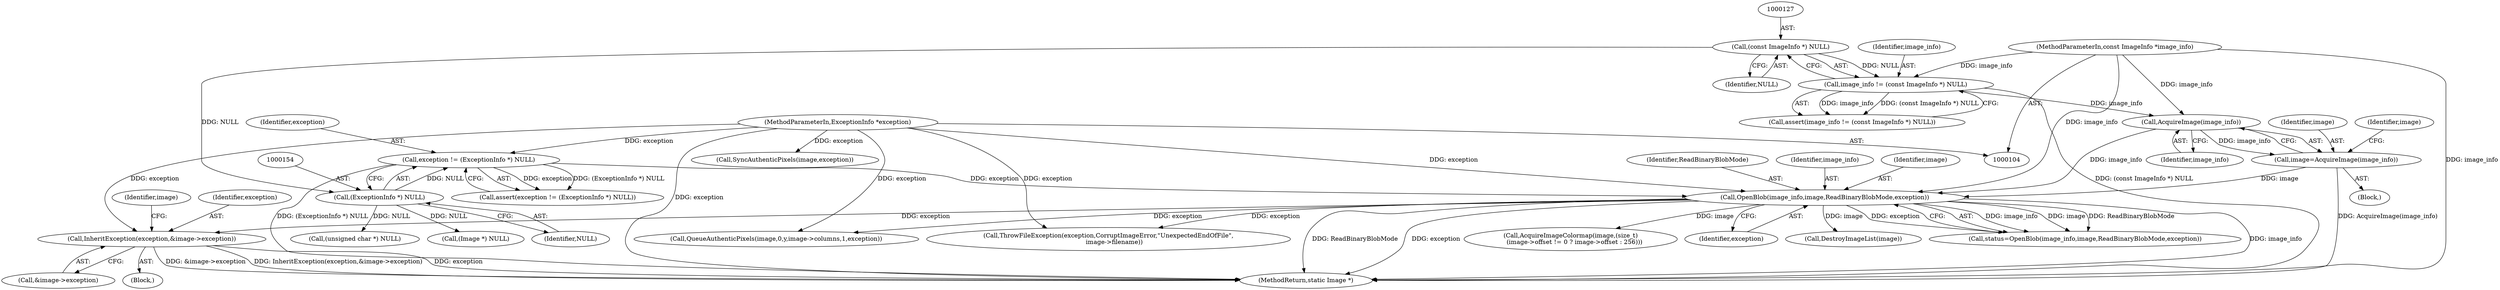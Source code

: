 digraph "0_ImageMagick_f6e9d0d9955e85bdd7540b251cd50d598dacc5e6_32@pointer" {
"1000495" [label="(Call,InheritException(exception,&image->exception))"];
"1000183" [label="(Call,OpenBlob(image_info,image,ReadBinaryBlobMode,exception))"];
"1000164" [label="(Call,AcquireImage(image_info))"];
"1000124" [label="(Call,image_info != (const ImageInfo *) NULL)"];
"1000105" [label="(MethodParameterIn,const ImageInfo *image_info)"];
"1000126" [label="(Call,(const ImageInfo *) NULL)"];
"1000162" [label="(Call,image=AcquireImage(image_info))"];
"1000151" [label="(Call,exception != (ExceptionInfo *) NULL)"];
"1000106" [label="(MethodParameterIn,ExceptionInfo *exception)"];
"1000153" [label="(Call,(ExceptionInfo *) NULL)"];
"1000496" [label="(Identifier,exception)"];
"1000497" [label="(Call,&image->exception)"];
"1000494" [label="(Block,)"];
"1000184" [label="(Identifier,image_info)"];
"1000632" [label="(Call,SyncAuthenticPixels(image,exception))"];
"1000283" [label="(Call,(unsigned char *) NULL)"];
"1000530" [label="(Call,QueueAuthenticPixels(image,0,y,image->columns,1,exception))"];
"1000125" [label="(Identifier,image_info)"];
"1000106" [label="(MethodParameterIn,ExceptionInfo *exception)"];
"1000170" [label="(Identifier,image)"];
"1000163" [label="(Identifier,image)"];
"1000151" [label="(Call,exception != (ExceptionInfo *) NULL)"];
"1000124" [label="(Call,image_info != (const ImageInfo *) NULL)"];
"1000651" [label="(Call,ThrowFileException(exception,CorruptImageError,\"UnexpectedEndOfFile\",\n      image->filename))"];
"1000123" [label="(Call,assert(image_info != (const ImageInfo *) NULL))"];
"1000186" [label="(Identifier,ReadBinaryBlobMode)"];
"1000495" [label="(Call,InheritException(exception,&image->exception))"];
"1000208" [label="(Call,AcquireImageColormap(image,(size_t)\n    (image->offset != 0 ? image->offset : 256)))"];
"1000187" [label="(Identifier,exception)"];
"1000150" [label="(Call,assert(exception != (ExceptionInfo *) NULL))"];
"1000152" [label="(Identifier,exception)"];
"1000128" [label="(Identifier,NULL)"];
"1000165" [label="(Identifier,image_info)"];
"1000198" [label="(Call,(Image *) NULL)"];
"1000183" [label="(Call,OpenBlob(image_info,image,ReadBinaryBlobMode,exception))"];
"1000195" [label="(Call,DestroyImageList(image))"];
"1000107" [label="(Block,)"];
"1000665" [label="(MethodReturn,static Image *)"];
"1000185" [label="(Identifier,image)"];
"1000181" [label="(Call,status=OpenBlob(image_info,image,ReadBinaryBlobMode,exception))"];
"1000155" [label="(Identifier,NULL)"];
"1000164" [label="(Call,AcquireImage(image_info))"];
"1000162" [label="(Call,image=AcquireImage(image_info))"];
"1000126" [label="(Call,(const ImageInfo *) NULL)"];
"1000153" [label="(Call,(ExceptionInfo *) NULL)"];
"1000105" [label="(MethodParameterIn,const ImageInfo *image_info)"];
"1000503" [label="(Identifier,image)"];
"1000495" -> "1000494"  [label="AST: "];
"1000495" -> "1000497"  [label="CFG: "];
"1000496" -> "1000495"  [label="AST: "];
"1000497" -> "1000495"  [label="AST: "];
"1000503" -> "1000495"  [label="CFG: "];
"1000495" -> "1000665"  [label="DDG: exception"];
"1000495" -> "1000665"  [label="DDG: &image->exception"];
"1000495" -> "1000665"  [label="DDG: InheritException(exception,&image->exception)"];
"1000183" -> "1000495"  [label="DDG: exception"];
"1000106" -> "1000495"  [label="DDG: exception"];
"1000183" -> "1000181"  [label="AST: "];
"1000183" -> "1000187"  [label="CFG: "];
"1000184" -> "1000183"  [label="AST: "];
"1000185" -> "1000183"  [label="AST: "];
"1000186" -> "1000183"  [label="AST: "];
"1000187" -> "1000183"  [label="AST: "];
"1000181" -> "1000183"  [label="CFG: "];
"1000183" -> "1000665"  [label="DDG: ReadBinaryBlobMode"];
"1000183" -> "1000665"  [label="DDG: exception"];
"1000183" -> "1000665"  [label="DDG: image_info"];
"1000183" -> "1000181"  [label="DDG: image_info"];
"1000183" -> "1000181"  [label="DDG: image"];
"1000183" -> "1000181"  [label="DDG: ReadBinaryBlobMode"];
"1000183" -> "1000181"  [label="DDG: exception"];
"1000164" -> "1000183"  [label="DDG: image_info"];
"1000105" -> "1000183"  [label="DDG: image_info"];
"1000162" -> "1000183"  [label="DDG: image"];
"1000151" -> "1000183"  [label="DDG: exception"];
"1000106" -> "1000183"  [label="DDG: exception"];
"1000183" -> "1000195"  [label="DDG: image"];
"1000183" -> "1000208"  [label="DDG: image"];
"1000183" -> "1000530"  [label="DDG: exception"];
"1000183" -> "1000651"  [label="DDG: exception"];
"1000164" -> "1000162"  [label="AST: "];
"1000164" -> "1000165"  [label="CFG: "];
"1000165" -> "1000164"  [label="AST: "];
"1000162" -> "1000164"  [label="CFG: "];
"1000164" -> "1000162"  [label="DDG: image_info"];
"1000124" -> "1000164"  [label="DDG: image_info"];
"1000105" -> "1000164"  [label="DDG: image_info"];
"1000124" -> "1000123"  [label="AST: "];
"1000124" -> "1000126"  [label="CFG: "];
"1000125" -> "1000124"  [label="AST: "];
"1000126" -> "1000124"  [label="AST: "];
"1000123" -> "1000124"  [label="CFG: "];
"1000124" -> "1000665"  [label="DDG: (const ImageInfo *) NULL"];
"1000124" -> "1000123"  [label="DDG: image_info"];
"1000124" -> "1000123"  [label="DDG: (const ImageInfo *) NULL"];
"1000105" -> "1000124"  [label="DDG: image_info"];
"1000126" -> "1000124"  [label="DDG: NULL"];
"1000105" -> "1000104"  [label="AST: "];
"1000105" -> "1000665"  [label="DDG: image_info"];
"1000126" -> "1000128"  [label="CFG: "];
"1000127" -> "1000126"  [label="AST: "];
"1000128" -> "1000126"  [label="AST: "];
"1000126" -> "1000153"  [label="DDG: NULL"];
"1000162" -> "1000107"  [label="AST: "];
"1000163" -> "1000162"  [label="AST: "];
"1000170" -> "1000162"  [label="CFG: "];
"1000162" -> "1000665"  [label="DDG: AcquireImage(image_info)"];
"1000151" -> "1000150"  [label="AST: "];
"1000151" -> "1000153"  [label="CFG: "];
"1000152" -> "1000151"  [label="AST: "];
"1000153" -> "1000151"  [label="AST: "];
"1000150" -> "1000151"  [label="CFG: "];
"1000151" -> "1000665"  [label="DDG: (ExceptionInfo *) NULL"];
"1000151" -> "1000150"  [label="DDG: exception"];
"1000151" -> "1000150"  [label="DDG: (ExceptionInfo *) NULL"];
"1000106" -> "1000151"  [label="DDG: exception"];
"1000153" -> "1000151"  [label="DDG: NULL"];
"1000106" -> "1000104"  [label="AST: "];
"1000106" -> "1000665"  [label="DDG: exception"];
"1000106" -> "1000530"  [label="DDG: exception"];
"1000106" -> "1000632"  [label="DDG: exception"];
"1000106" -> "1000651"  [label="DDG: exception"];
"1000153" -> "1000155"  [label="CFG: "];
"1000154" -> "1000153"  [label="AST: "];
"1000155" -> "1000153"  [label="AST: "];
"1000153" -> "1000198"  [label="DDG: NULL"];
"1000153" -> "1000283"  [label="DDG: NULL"];
}
